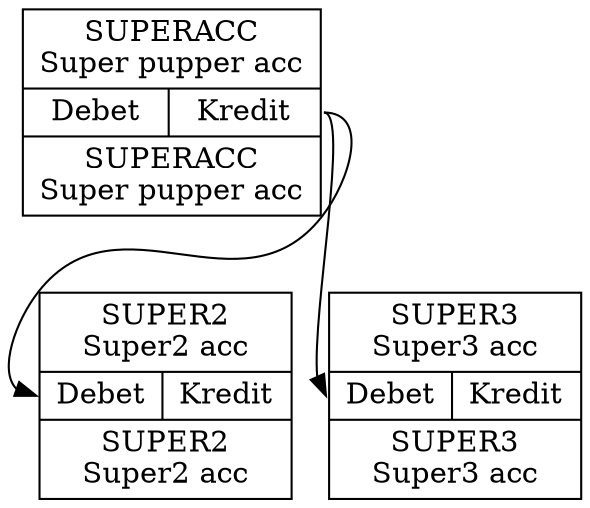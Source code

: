 digraph structs {
  node [shape=record];
  struct1 [shape=record,label="{SUPERACC\nSuper pupper acc|{<d> Debet|<k> Kredit}|SUPERACC\nSuper pupper acc}"];
  struct2 [shape=record,label="{SUPER2\nSuper2 acc|{<d> Debet|<k> Kredit}|SUPER2\nSuper2 acc}"];
  struct3 [shape=record,label="{SUPER3\nSuper3 acc|{<d> Debet|<k> Kredit}|SUPER3\nSuper3 acc}"];

  struct1:k -> struct2:d;
  struct1:k -> struct3:d;
}